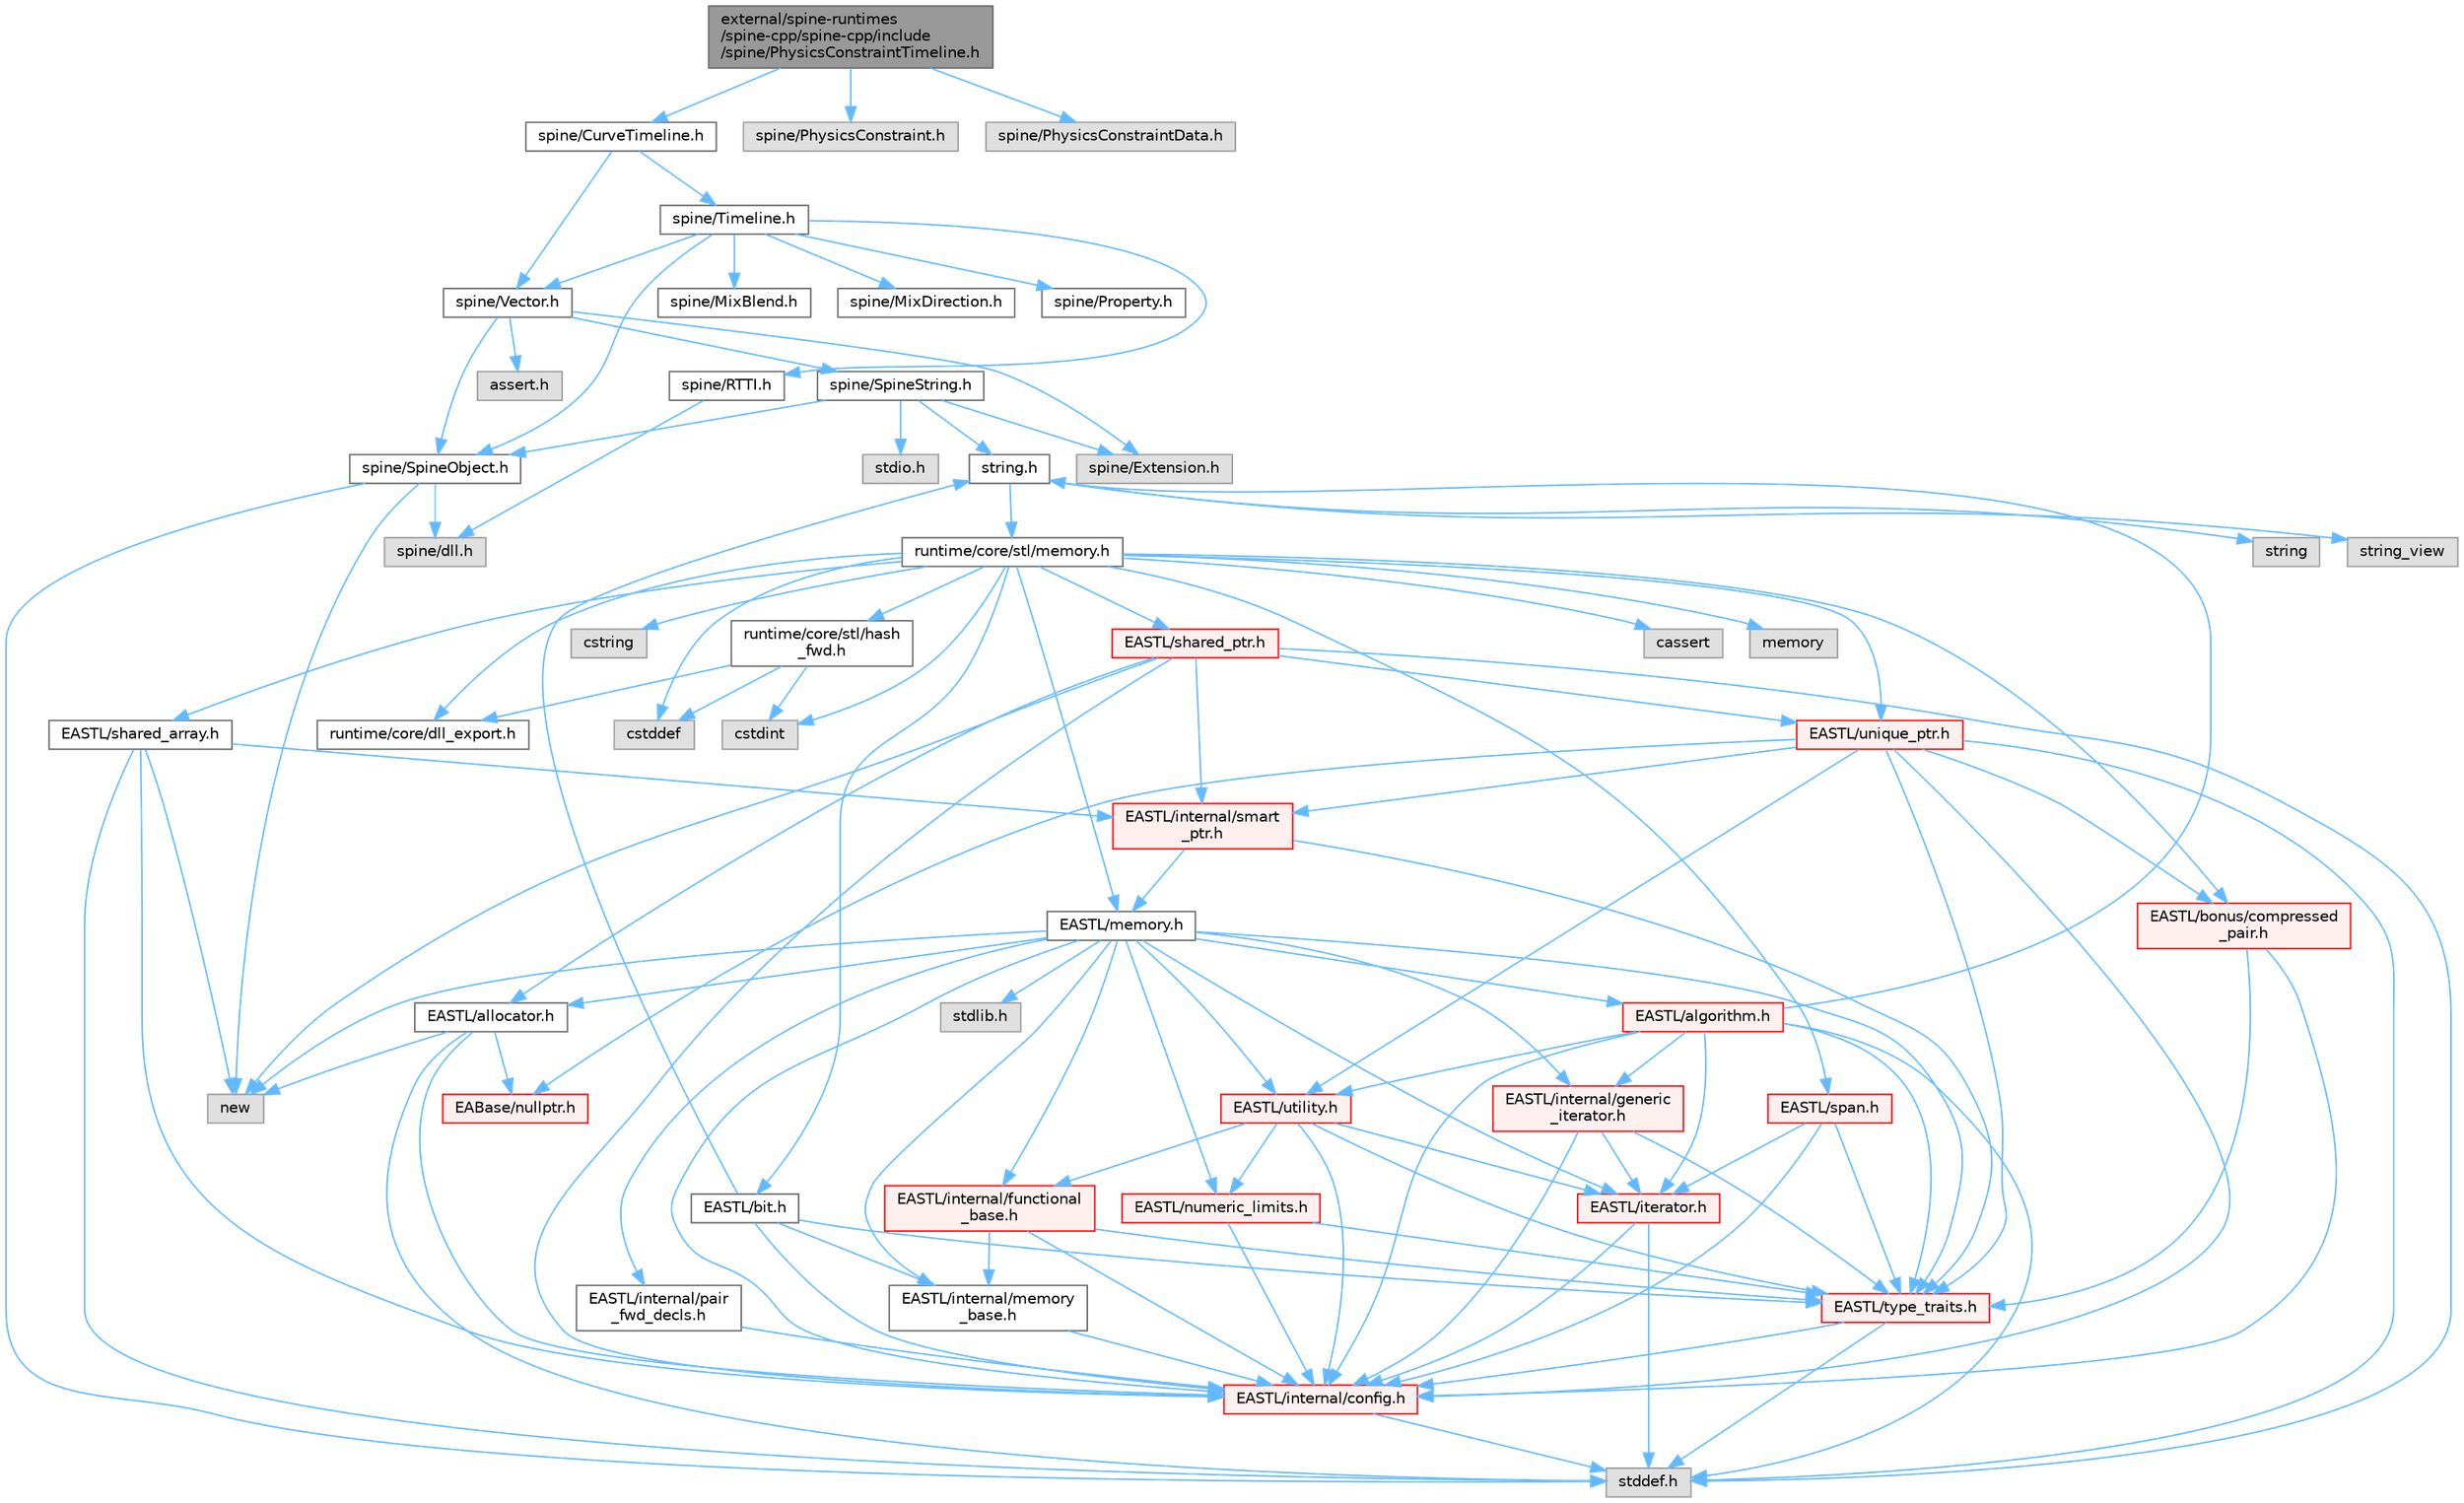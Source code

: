 digraph "external/spine-runtimes/spine-cpp/spine-cpp/include/spine/PhysicsConstraintTimeline.h"
{
 // LATEX_PDF_SIZE
  bgcolor="transparent";
  edge [fontname=Helvetica,fontsize=10,labelfontname=Helvetica,labelfontsize=10];
  node [fontname=Helvetica,fontsize=10,shape=box,height=0.2,width=0.4];
  Node1 [id="Node000001",label="external/spine-runtimes\l/spine-cpp/spine-cpp/include\l/spine/PhysicsConstraintTimeline.h",height=0.2,width=0.4,color="gray40", fillcolor="grey60", style="filled", fontcolor="black",tooltip=" "];
  Node1 -> Node2 [id="edge1_Node000001_Node000002",color="steelblue1",style="solid",tooltip=" "];
  Node2 [id="Node000002",label="spine/CurveTimeline.h",height=0.2,width=0.4,color="grey40", fillcolor="white", style="filled",URL="$_curve_timeline_8h.html",tooltip=" "];
  Node2 -> Node3 [id="edge2_Node000002_Node000003",color="steelblue1",style="solid",tooltip=" "];
  Node3 [id="Node000003",label="spine/Timeline.h",height=0.2,width=0.4,color="grey40", fillcolor="white", style="filled",URL="$_timeline_8h.html",tooltip=" "];
  Node3 -> Node4 [id="edge3_Node000003_Node000004",color="steelblue1",style="solid",tooltip=" "];
  Node4 [id="Node000004",label="spine/RTTI.h",height=0.2,width=0.4,color="grey40", fillcolor="white", style="filled",URL="$_r_t_t_i_8h.html",tooltip=" "];
  Node4 -> Node5 [id="edge4_Node000004_Node000005",color="steelblue1",style="solid",tooltip=" "];
  Node5 [id="Node000005",label="spine/dll.h",height=0.2,width=0.4,color="grey60", fillcolor="#E0E0E0", style="filled",tooltip=" "];
  Node3 -> Node6 [id="edge5_Node000003_Node000006",color="steelblue1",style="solid",tooltip=" "];
  Node6 [id="Node000006",label="spine/Vector.h",height=0.2,width=0.4,color="grey40", fillcolor="white", style="filled",URL="$external_2spine-runtimes_2spine-cpp_2spine-cpp_2include_2spine_2vector_8h.html",tooltip=" "];
  Node6 -> Node7 [id="edge6_Node000006_Node000007",color="steelblue1",style="solid",tooltip=" "];
  Node7 [id="Node000007",label="spine/Extension.h",height=0.2,width=0.4,color="grey60", fillcolor="#E0E0E0", style="filled",tooltip=" "];
  Node6 -> Node8 [id="edge7_Node000006_Node000008",color="steelblue1",style="solid",tooltip=" "];
  Node8 [id="Node000008",label="spine/SpineObject.h",height=0.2,width=0.4,color="grey40", fillcolor="white", style="filled",URL="$_spine_object_8h.html",tooltip=" "];
  Node8 -> Node9 [id="edge8_Node000008_Node000009",color="steelblue1",style="solid",tooltip=" "];
  Node9 [id="Node000009",label="new",height=0.2,width=0.4,color="grey60", fillcolor="#E0E0E0", style="filled",tooltip=" "];
  Node8 -> Node10 [id="edge9_Node000008_Node000010",color="steelblue1",style="solid",tooltip=" "];
  Node10 [id="Node000010",label="stddef.h",height=0.2,width=0.4,color="grey60", fillcolor="#E0E0E0", style="filled",tooltip=" "];
  Node8 -> Node5 [id="edge10_Node000008_Node000005",color="steelblue1",style="solid",tooltip=" "];
  Node6 -> Node11 [id="edge11_Node000006_Node000011",color="steelblue1",style="solid",tooltip=" "];
  Node11 [id="Node000011",label="spine/SpineString.h",height=0.2,width=0.4,color="grey40", fillcolor="white", style="filled",URL="$_spine_string_8h.html",tooltip=" "];
  Node11 -> Node8 [id="edge12_Node000011_Node000008",color="steelblue1",style="solid",tooltip=" "];
  Node11 -> Node7 [id="edge13_Node000011_Node000007",color="steelblue1",style="solid",tooltip=" "];
  Node11 -> Node12 [id="edge14_Node000011_Node000012",color="steelblue1",style="solid",tooltip=" "];
  Node12 [id="Node000012",label="string.h",height=0.2,width=0.4,color="grey40", fillcolor="white", style="filled",URL="$string_8h.html",tooltip=" "];
  Node12 -> Node13 [id="edge15_Node000012_Node000013",color="steelblue1",style="solid",tooltip=" "];
  Node13 [id="Node000013",label="string",height=0.2,width=0.4,color="grey60", fillcolor="#E0E0E0", style="filled",tooltip=" "];
  Node12 -> Node14 [id="edge16_Node000012_Node000014",color="steelblue1",style="solid",tooltip=" "];
  Node14 [id="Node000014",label="string_view",height=0.2,width=0.4,color="grey60", fillcolor="#E0E0E0", style="filled",tooltip=" "];
  Node12 -> Node15 [id="edge17_Node000012_Node000015",color="steelblue1",style="solid",tooltip=" "];
  Node15 [id="Node000015",label="runtime/core/stl/memory.h",height=0.2,width=0.4,color="grey40", fillcolor="white", style="filled",URL="$runtime_2core_2stl_2memory_8h.html",tooltip=" "];
  Node15 -> Node16 [id="edge18_Node000015_Node000016",color="steelblue1",style="solid",tooltip=" "];
  Node16 [id="Node000016",label="cstddef",height=0.2,width=0.4,color="grey60", fillcolor="#E0E0E0", style="filled",tooltip=" "];
  Node15 -> Node17 [id="edge19_Node000015_Node000017",color="steelblue1",style="solid",tooltip=" "];
  Node17 [id="Node000017",label="cstdint",height=0.2,width=0.4,color="grey60", fillcolor="#E0E0E0", style="filled",tooltip=" "];
  Node15 -> Node18 [id="edge20_Node000015_Node000018",color="steelblue1",style="solid",tooltip=" "];
  Node18 [id="Node000018",label="cassert",height=0.2,width=0.4,color="grey60", fillcolor="#E0E0E0", style="filled",tooltip=" "];
  Node15 -> Node19 [id="edge21_Node000015_Node000019",color="steelblue1",style="solid",tooltip=" "];
  Node19 [id="Node000019",label="memory",height=0.2,width=0.4,color="grey60", fillcolor="#E0E0E0", style="filled",tooltip=" "];
  Node15 -> Node20 [id="edge22_Node000015_Node000020",color="steelblue1",style="solid",tooltip=" "];
  Node20 [id="Node000020",label="cstring",height=0.2,width=0.4,color="grey60", fillcolor="#E0E0E0", style="filled",tooltip=" "];
  Node15 -> Node21 [id="edge23_Node000015_Node000021",color="steelblue1",style="solid",tooltip=" "];
  Node21 [id="Node000021",label="EASTL/bit.h",height=0.2,width=0.4,color="grey40", fillcolor="white", style="filled",URL="$bit_8h.html",tooltip=" "];
  Node21 -> Node22 [id="edge24_Node000021_Node000022",color="steelblue1",style="solid",tooltip=" "];
  Node22 [id="Node000022",label="EASTL/internal/config.h",height=0.2,width=0.4,color="red", fillcolor="#FFF0F0", style="filled",URL="$runtime_2_e_a_s_t_l_2include_2_e_a_s_t_l_2internal_2config_8h.html",tooltip=" "];
  Node22 -> Node10 [id="edge25_Node000022_Node000010",color="steelblue1",style="solid",tooltip=" "];
  Node21 -> Node30 [id="edge26_Node000021_Node000030",color="steelblue1",style="solid",tooltip=" "];
  Node30 [id="Node000030",label="EASTL/internal/memory\l_base.h",height=0.2,width=0.4,color="grey40", fillcolor="white", style="filled",URL="$memory__base_8h.html",tooltip=" "];
  Node30 -> Node22 [id="edge27_Node000030_Node000022",color="steelblue1",style="solid",tooltip=" "];
  Node21 -> Node31 [id="edge28_Node000021_Node000031",color="steelblue1",style="solid",tooltip=" "];
  Node31 [id="Node000031",label="EASTL/type_traits.h",height=0.2,width=0.4,color="red", fillcolor="#FFF0F0", style="filled",URL="$_e_a_s_t_l_2include_2_e_a_s_t_l_2type__traits_8h.html",tooltip=" "];
  Node31 -> Node22 [id="edge29_Node000031_Node000022",color="steelblue1",style="solid",tooltip=" "];
  Node31 -> Node10 [id="edge30_Node000031_Node000010",color="steelblue1",style="solid",tooltip=" "];
  Node21 -> Node12 [id="edge31_Node000021_Node000012",color="steelblue1",style="solid",tooltip=" "];
  Node15 -> Node41 [id="edge32_Node000015_Node000041",color="steelblue1",style="solid",tooltip=" "];
  Node41 [id="Node000041",label="EASTL/memory.h",height=0.2,width=0.4,color="grey40", fillcolor="white", style="filled",URL="$runtime_2_e_a_s_t_l_2include_2_e_a_s_t_l_2memory_8h.html",tooltip=" "];
  Node41 -> Node22 [id="edge33_Node000041_Node000022",color="steelblue1",style="solid",tooltip=" "];
  Node41 -> Node30 [id="edge34_Node000041_Node000030",color="steelblue1",style="solid",tooltip=" "];
  Node41 -> Node42 [id="edge35_Node000041_Node000042",color="steelblue1",style="solid",tooltip=" "];
  Node42 [id="Node000042",label="EASTL/internal/generic\l_iterator.h",height=0.2,width=0.4,color="red", fillcolor="#FFF0F0", style="filled",URL="$generic__iterator_8h.html",tooltip=" "];
  Node42 -> Node22 [id="edge36_Node000042_Node000022",color="steelblue1",style="solid",tooltip=" "];
  Node42 -> Node43 [id="edge37_Node000042_Node000043",color="steelblue1",style="solid",tooltip=" "];
  Node43 [id="Node000043",label="EASTL/iterator.h",height=0.2,width=0.4,color="red", fillcolor="#FFF0F0", style="filled",URL="$_e_a_s_t_l_2include_2_e_a_s_t_l_2iterator_8h.html",tooltip=" "];
  Node43 -> Node22 [id="edge38_Node000043_Node000022",color="steelblue1",style="solid",tooltip=" "];
  Node43 -> Node10 [id="edge39_Node000043_Node000010",color="steelblue1",style="solid",tooltip=" "];
  Node42 -> Node31 [id="edge40_Node000042_Node000031",color="steelblue1",style="solid",tooltip=" "];
  Node41 -> Node46 [id="edge41_Node000041_Node000046",color="steelblue1",style="solid",tooltip=" "];
  Node46 [id="Node000046",label="EASTL/internal/pair\l_fwd_decls.h",height=0.2,width=0.4,color="grey40", fillcolor="white", style="filled",URL="$pair__fwd__decls_8h.html",tooltip=" "];
  Node46 -> Node22 [id="edge42_Node000046_Node000022",color="steelblue1",style="solid",tooltip=" "];
  Node41 -> Node47 [id="edge43_Node000041_Node000047",color="steelblue1",style="solid",tooltip=" "];
  Node47 [id="Node000047",label="EASTL/internal/functional\l_base.h",height=0.2,width=0.4,color="red", fillcolor="#FFF0F0", style="filled",URL="$functional__base_8h.html",tooltip=" "];
  Node47 -> Node22 [id="edge44_Node000047_Node000022",color="steelblue1",style="solid",tooltip=" "];
  Node47 -> Node30 [id="edge45_Node000047_Node000030",color="steelblue1",style="solid",tooltip=" "];
  Node47 -> Node31 [id="edge46_Node000047_Node000031",color="steelblue1",style="solid",tooltip=" "];
  Node41 -> Node48 [id="edge47_Node000041_Node000048",color="steelblue1",style="solid",tooltip=" "];
  Node48 [id="Node000048",label="EASTL/algorithm.h",height=0.2,width=0.4,color="red", fillcolor="#FFF0F0", style="filled",URL="$_e_a_s_t_l_2include_2_e_a_s_t_l_2algorithm_8h.html",tooltip=" "];
  Node48 -> Node22 [id="edge48_Node000048_Node000022",color="steelblue1",style="solid",tooltip=" "];
  Node48 -> Node31 [id="edge49_Node000048_Node000031",color="steelblue1",style="solid",tooltip=" "];
  Node48 -> Node43 [id="edge50_Node000048_Node000043",color="steelblue1",style="solid",tooltip=" "];
  Node48 -> Node57 [id="edge51_Node000048_Node000057",color="steelblue1",style="solid",tooltip=" "];
  Node57 [id="Node000057",label="EASTL/utility.h",height=0.2,width=0.4,color="red", fillcolor="#FFF0F0", style="filled",URL="$runtime_2_e_a_s_t_l_2include_2_e_a_s_t_l_2utility_8h.html",tooltip=" "];
  Node57 -> Node22 [id="edge52_Node000057_Node000022",color="steelblue1",style="solid",tooltip=" "];
  Node57 -> Node31 [id="edge53_Node000057_Node000031",color="steelblue1",style="solid",tooltip=" "];
  Node57 -> Node43 [id="edge54_Node000057_Node000043",color="steelblue1",style="solid",tooltip=" "];
  Node57 -> Node58 [id="edge55_Node000057_Node000058",color="steelblue1",style="solid",tooltip=" "];
  Node58 [id="Node000058",label="EASTL/numeric_limits.h",height=0.2,width=0.4,color="red", fillcolor="#FFF0F0", style="filled",URL="$numeric__limits_8h.html",tooltip=" "];
  Node58 -> Node22 [id="edge56_Node000058_Node000022",color="steelblue1",style="solid",tooltip=" "];
  Node58 -> Node31 [id="edge57_Node000058_Node000031",color="steelblue1",style="solid",tooltip=" "];
  Node57 -> Node47 [id="edge58_Node000057_Node000047",color="steelblue1",style="solid",tooltip=" "];
  Node48 -> Node42 [id="edge59_Node000048_Node000042",color="steelblue1",style="solid",tooltip=" "];
  Node48 -> Node10 [id="edge60_Node000048_Node000010",color="steelblue1",style="solid",tooltip=" "];
  Node48 -> Node12 [id="edge61_Node000048_Node000012",color="steelblue1",style="solid",tooltip=" "];
  Node41 -> Node31 [id="edge62_Node000041_Node000031",color="steelblue1",style="solid",tooltip=" "];
  Node41 -> Node55 [id="edge63_Node000041_Node000055",color="steelblue1",style="solid",tooltip=" "];
  Node55 [id="Node000055",label="EASTL/allocator.h",height=0.2,width=0.4,color="grey40", fillcolor="white", style="filled",URL="$runtime_2_e_a_s_t_l_2include_2_e_a_s_t_l_2allocator_8h.html",tooltip=" "];
  Node55 -> Node22 [id="edge64_Node000055_Node000022",color="steelblue1",style="solid",tooltip=" "];
  Node55 -> Node33 [id="edge65_Node000055_Node000033",color="steelblue1",style="solid",tooltip=" "];
  Node33 [id="Node000033",label="EABase/nullptr.h",height=0.2,width=0.4,color="red", fillcolor="#FFF0F0", style="filled",URL="$nullptr_8h.html",tooltip=" "];
  Node55 -> Node10 [id="edge66_Node000055_Node000010",color="steelblue1",style="solid",tooltip=" "];
  Node55 -> Node9 [id="edge67_Node000055_Node000009",color="steelblue1",style="solid",tooltip=" "];
  Node41 -> Node43 [id="edge68_Node000041_Node000043",color="steelblue1",style="solid",tooltip=" "];
  Node41 -> Node57 [id="edge69_Node000041_Node000057",color="steelblue1",style="solid",tooltip=" "];
  Node41 -> Node58 [id="edge70_Node000041_Node000058",color="steelblue1",style="solid",tooltip=" "];
  Node41 -> Node67 [id="edge71_Node000041_Node000067",color="steelblue1",style="solid",tooltip=" "];
  Node67 [id="Node000067",label="stdlib.h",height=0.2,width=0.4,color="grey60", fillcolor="#E0E0E0", style="filled",tooltip=" "];
  Node41 -> Node9 [id="edge72_Node000041_Node000009",color="steelblue1",style="solid",tooltip=" "];
  Node15 -> Node68 [id="edge73_Node000015_Node000068",color="steelblue1",style="solid",tooltip=" "];
  Node68 [id="Node000068",label="EASTL/shared_array.h",height=0.2,width=0.4,color="grey40", fillcolor="white", style="filled",URL="$shared__array_8h.html",tooltip=" "];
  Node68 -> Node22 [id="edge74_Node000068_Node000022",color="steelblue1",style="solid",tooltip=" "];
  Node68 -> Node69 [id="edge75_Node000068_Node000069",color="steelblue1",style="solid",tooltip=" "];
  Node69 [id="Node000069",label="EASTL/internal/smart\l_ptr.h",height=0.2,width=0.4,color="red", fillcolor="#FFF0F0", style="filled",URL="$smart__ptr_8h.html",tooltip=" "];
  Node69 -> Node41 [id="edge76_Node000069_Node000041",color="steelblue1",style="solid",tooltip=" "];
  Node69 -> Node31 [id="edge77_Node000069_Node000031",color="steelblue1",style="solid",tooltip=" "];
  Node68 -> Node9 [id="edge78_Node000068_Node000009",color="steelblue1",style="solid",tooltip=" "];
  Node68 -> Node10 [id="edge79_Node000068_Node000010",color="steelblue1",style="solid",tooltip=" "];
  Node15 -> Node71 [id="edge80_Node000015_Node000071",color="steelblue1",style="solid",tooltip=" "];
  Node71 [id="Node000071",label="EASTL/unique_ptr.h",height=0.2,width=0.4,color="red", fillcolor="#FFF0F0", style="filled",URL="$unique__ptr_8h.html",tooltip=" "];
  Node71 -> Node33 [id="edge81_Node000071_Node000033",color="steelblue1",style="solid",tooltip=" "];
  Node71 -> Node72 [id="edge82_Node000071_Node000072",color="steelblue1",style="solid",tooltip=" "];
  Node72 [id="Node000072",label="EASTL/bonus/compressed\l_pair.h",height=0.2,width=0.4,color="red", fillcolor="#FFF0F0", style="filled",URL="$compressed__pair_8h.html",tooltip=" "];
  Node72 -> Node22 [id="edge83_Node000072_Node000022",color="steelblue1",style="solid",tooltip=" "];
  Node72 -> Node31 [id="edge84_Node000072_Node000031",color="steelblue1",style="solid",tooltip=" "];
  Node71 -> Node22 [id="edge85_Node000071_Node000022",color="steelblue1",style="solid",tooltip=" "];
  Node71 -> Node69 [id="edge86_Node000071_Node000069",color="steelblue1",style="solid",tooltip=" "];
  Node71 -> Node31 [id="edge87_Node000071_Node000031",color="steelblue1",style="solid",tooltip=" "];
  Node71 -> Node57 [id="edge88_Node000071_Node000057",color="steelblue1",style="solid",tooltip=" "];
  Node71 -> Node10 [id="edge89_Node000071_Node000010",color="steelblue1",style="solid",tooltip=" "];
  Node15 -> Node74 [id="edge90_Node000015_Node000074",color="steelblue1",style="solid",tooltip=" "];
  Node74 [id="Node000074",label="EASTL/shared_ptr.h",height=0.2,width=0.4,color="red", fillcolor="#FFF0F0", style="filled",URL="$shared__ptr_8h.html",tooltip=" "];
  Node74 -> Node22 [id="edge91_Node000074_Node000022",color="steelblue1",style="solid",tooltip=" "];
  Node74 -> Node69 [id="edge92_Node000074_Node000069",color="steelblue1",style="solid",tooltip=" "];
  Node74 -> Node71 [id="edge93_Node000074_Node000071",color="steelblue1",style="solid",tooltip=" "];
  Node74 -> Node55 [id="edge94_Node000074_Node000055",color="steelblue1",style="solid",tooltip=" "];
  Node74 -> Node9 [id="edge95_Node000074_Node000009",color="steelblue1",style="solid",tooltip=" "];
  Node74 -> Node10 [id="edge96_Node000074_Node000010",color="steelblue1",style="solid",tooltip=" "];
  Node15 -> Node154 [id="edge97_Node000015_Node000154",color="steelblue1",style="solid",tooltip=" "];
  Node154 [id="Node000154",label="EASTL/span.h",height=0.2,width=0.4,color="red", fillcolor="#FFF0F0", style="filled",URL="$span_8h.html",tooltip=" "];
  Node154 -> Node22 [id="edge98_Node000154_Node000022",color="steelblue1",style="solid",tooltip=" "];
  Node154 -> Node31 [id="edge99_Node000154_Node000031",color="steelblue1",style="solid",tooltip=" "];
  Node154 -> Node43 [id="edge100_Node000154_Node000043",color="steelblue1",style="solid",tooltip=" "];
  Node15 -> Node72 [id="edge101_Node000015_Node000072",color="steelblue1",style="solid",tooltip=" "];
  Node15 -> Node157 [id="edge102_Node000015_Node000157",color="steelblue1",style="solid",tooltip=" "];
  Node157 [id="Node000157",label="runtime/core/dll_export.h",height=0.2,width=0.4,color="grey40", fillcolor="white", style="filled",URL="$dll__export_8h.html",tooltip=" "];
  Node15 -> Node158 [id="edge103_Node000015_Node000158",color="steelblue1",style="solid",tooltip=" "];
  Node158 [id="Node000158",label="runtime/core/stl/hash\l_fwd.h",height=0.2,width=0.4,color="grey40", fillcolor="white", style="filled",URL="$hash__fwd_8h.html",tooltip=" "];
  Node158 -> Node16 [id="edge104_Node000158_Node000016",color="steelblue1",style="solid",tooltip=" "];
  Node158 -> Node17 [id="edge105_Node000158_Node000017",color="steelblue1",style="solid",tooltip=" "];
  Node158 -> Node157 [id="edge106_Node000158_Node000157",color="steelblue1",style="solid",tooltip=" "];
  Node11 -> Node159 [id="edge107_Node000011_Node000159",color="steelblue1",style="solid",tooltip=" "];
  Node159 [id="Node000159",label="stdio.h",height=0.2,width=0.4,color="grey60", fillcolor="#E0E0E0", style="filled",tooltip=" "];
  Node6 -> Node160 [id="edge108_Node000006_Node000160",color="steelblue1",style="solid",tooltip=" "];
  Node160 [id="Node000160",label="assert.h",height=0.2,width=0.4,color="grey60", fillcolor="#E0E0E0", style="filled",tooltip=" "];
  Node3 -> Node161 [id="edge109_Node000003_Node000161",color="steelblue1",style="solid",tooltip=" "];
  Node161 [id="Node000161",label="spine/MixBlend.h",height=0.2,width=0.4,color="grey40", fillcolor="white", style="filled",URL="$_mix_blend_8h.html",tooltip=" "];
  Node3 -> Node162 [id="edge110_Node000003_Node000162",color="steelblue1",style="solid",tooltip=" "];
  Node162 [id="Node000162",label="spine/MixDirection.h",height=0.2,width=0.4,color="grey40", fillcolor="white", style="filled",URL="$_mix_direction_8h.html",tooltip=" "];
  Node3 -> Node8 [id="edge111_Node000003_Node000008",color="steelblue1",style="solid",tooltip=" "];
  Node3 -> Node163 [id="edge112_Node000003_Node000163",color="steelblue1",style="solid",tooltip=" "];
  Node163 [id="Node000163",label="spine/Property.h",height=0.2,width=0.4,color="grey40", fillcolor="white", style="filled",URL="$_property_8h.html",tooltip=" "];
  Node2 -> Node6 [id="edge113_Node000002_Node000006",color="steelblue1",style="solid",tooltip=" "];
  Node1 -> Node164 [id="edge114_Node000001_Node000164",color="steelblue1",style="solid",tooltip=" "];
  Node164 [id="Node000164",label="spine/PhysicsConstraint.h",height=0.2,width=0.4,color="grey60", fillcolor="#E0E0E0", style="filled",tooltip=" "];
  Node1 -> Node165 [id="edge115_Node000001_Node000165",color="steelblue1",style="solid",tooltip=" "];
  Node165 [id="Node000165",label="spine/PhysicsConstraintData.h",height=0.2,width=0.4,color="grey60", fillcolor="#E0E0E0", style="filled",tooltip=" "];
}
